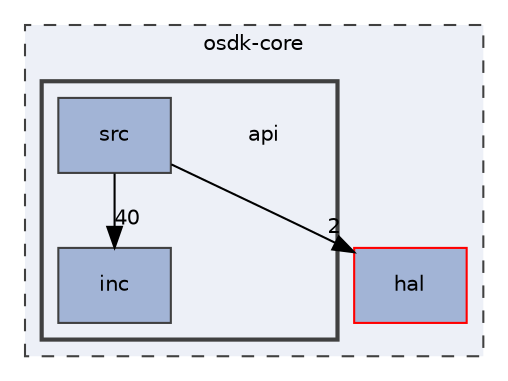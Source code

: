 digraph "osdk-core/api"
{
 // INTERACTIVE_SVG=YES
 // LATEX_PDF_SIZE
  edge [fontname="Helvetica",fontsize="10",labelfontname="Helvetica",labelfontsize="10"];
  node [fontname="Helvetica",fontsize="10",shape=record];
  compound=true
  subgraph clusterdir_95d02babf7f2c2cbb8138434e234b0a4 {
    graph [ bgcolor="#edf0f7", pencolor="grey25", style="filled,dashed,", label="osdk-core", fontname="Helvetica", fontsize="10", URL="dir_95d02babf7f2c2cbb8138434e234b0a4.html"]
  dir_8d9255a88efd7d3d96544da8319c49d3 [shape=box, label="hal", style="filled,", fillcolor="#a2b4d6", color="red", URL="dir_8d9255a88efd7d3d96544da8319c49d3.html"];
  subgraph clusterdir_ef926edda2a887b065db034fc3005c14 {
    graph [ bgcolor="#edf0f7", pencolor="grey25", style="filled,bold,", label="", fontname="Helvetica", fontsize="10", URL="dir_ef926edda2a887b065db034fc3005c14.html"]
    dir_ef926edda2a887b065db034fc3005c14 [shape=plaintext, label="api"];
  dir_0fb058e33548cd6e720172c5f012eda8 [shape=box, label="inc", style="filled,", fillcolor="#a2b4d6", color="grey25", URL="dir_0fb058e33548cd6e720172c5f012eda8.html"];
  dir_05087cb4e1ba3c7e2094d4d0781afa8f [shape=box, label="src", style="filled,", fillcolor="#a2b4d6", color="grey25", URL="dir_05087cb4e1ba3c7e2094d4d0781afa8f.html"];
  }
  }
  dir_05087cb4e1ba3c7e2094d4d0781afa8f->dir_0fb058e33548cd6e720172c5f012eda8 [headlabel="40", labeldistance=1.5 headhref="dir_000010_000004.html"];
  dir_05087cb4e1ba3c7e2094d4d0781afa8f->dir_8d9255a88efd7d3d96544da8319c49d3 [headlabel="2", labeldistance=1.5 headhref="dir_000010_000003.html"];
}
